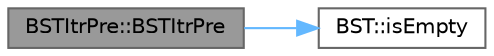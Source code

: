 digraph "BSTItrPre::BSTItrPre"
{
 // LATEX_PDF_SIZE
  bgcolor="transparent";
  edge [fontname=Helvetica,fontsize=10,labelfontname=Helvetica,labelfontsize=10];
  node [fontname=Helvetica,fontsize=10,shape=box,height=0.2,width=0.4];
  rankdir="LR";
  Node1 [label="BSTItrPre::BSTItrPre",height=0.2,width=0.4,color="gray40", fillcolor="grey60", style="filled", fontcolor="black",tooltip=" "];
  Node1 -> Node2 [color="steelblue1",style="solid"];
  Node2 [label="BST::isEmpty",height=0.2,width=0.4,color="grey40", fillcolor="white", style="filled",URL="$class_b_s_t.html#ad754d9ddf980e7f8e55a01c1a03cacce",tooltip=" "];
}
